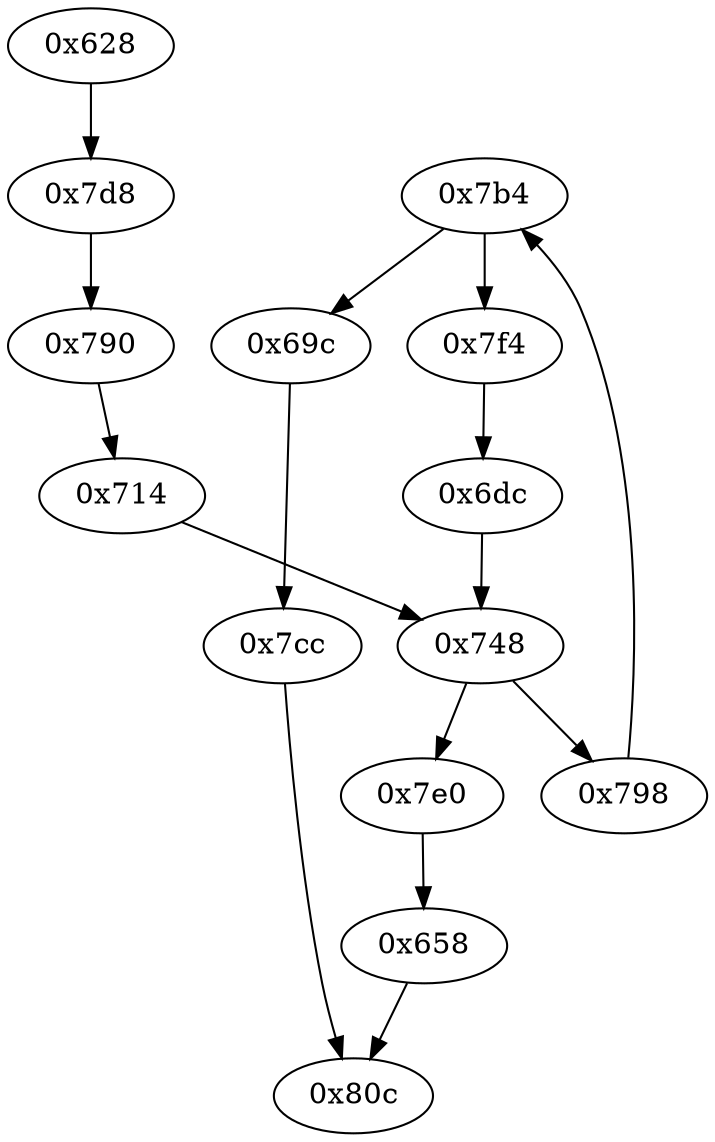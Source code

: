 strict digraph "" {
	"0x658"	 [opcode="[u'mov', u'mov']"];
	"0x80c"	 [opcode="[u'mov', u'sub', u'pop']"];
	"0x658" -> "0x80c";
	"0x798"	 [opcode="[u'ldr', u'cmp', u'mov', u'mov', u'strb', u'ldr', u'b']"];
	"0x7b4"	 [opcode="[u'ldrb', u'ldr', u'ldr', u'cmp', u'mov', u'b']"];
	"0x798" -> "0x7b4";
	"0x748"	 [opcode="[u'ldr', u'str', u'str', u'ldr', u'ldrb', u'ldr', u'ldr', u'ldr', u'cmp', u'mov', u'b']"];
	"0x748" -> "0x798";
	"0x7e0"	 [opcode="[u'ldr', u'mov', u'bl', u'ldr', u'b']"];
	"0x748" -> "0x7e0";
	"0x7d8"	 [opcode="[u'ldr', u'b']"];
	"0x790"	 [opcode="[u'ldr', u'b']"];
	"0x7d8" -> "0x790";
	"0x7cc"	 [opcode="[u'mov', u'mov', u'b']"];
	"0x7cc" -> "0x80c";
	"0x6dc"	 [opcode="[u'ldr', u'ldr', u'add', u'mov', u'b']"];
	"0x6dc" -> "0x748";
	"0x7e0" -> "0x658";
	"0x7f4"	 [opcode="[u'ldr', u'ldr', u'add', u'str', u'ldr', u'b']"];
	"0x7f4" -> "0x6dc";
	"0x628"	 [opcode="[u'push', u'add', u'sub', u'stm', u'ldr', u'ldr', u'ldr', u'ldr', u'add', u'ldr', u'add', u'b']"];
	"0x628" -> "0x7d8";
	"0x714"	 [opcode="[u'mov', u'mov', u'mov', u'b']"];
	"0x790" -> "0x714";
	"0x714" -> "0x748";
	"0x7b4" -> "0x7f4";
	"0x69c"	 [opcode="[u'mov', u'bl', u'ldr', u'b']"];
	"0x7b4" -> "0x69c";
	"0x69c" -> "0x7cc";
}
